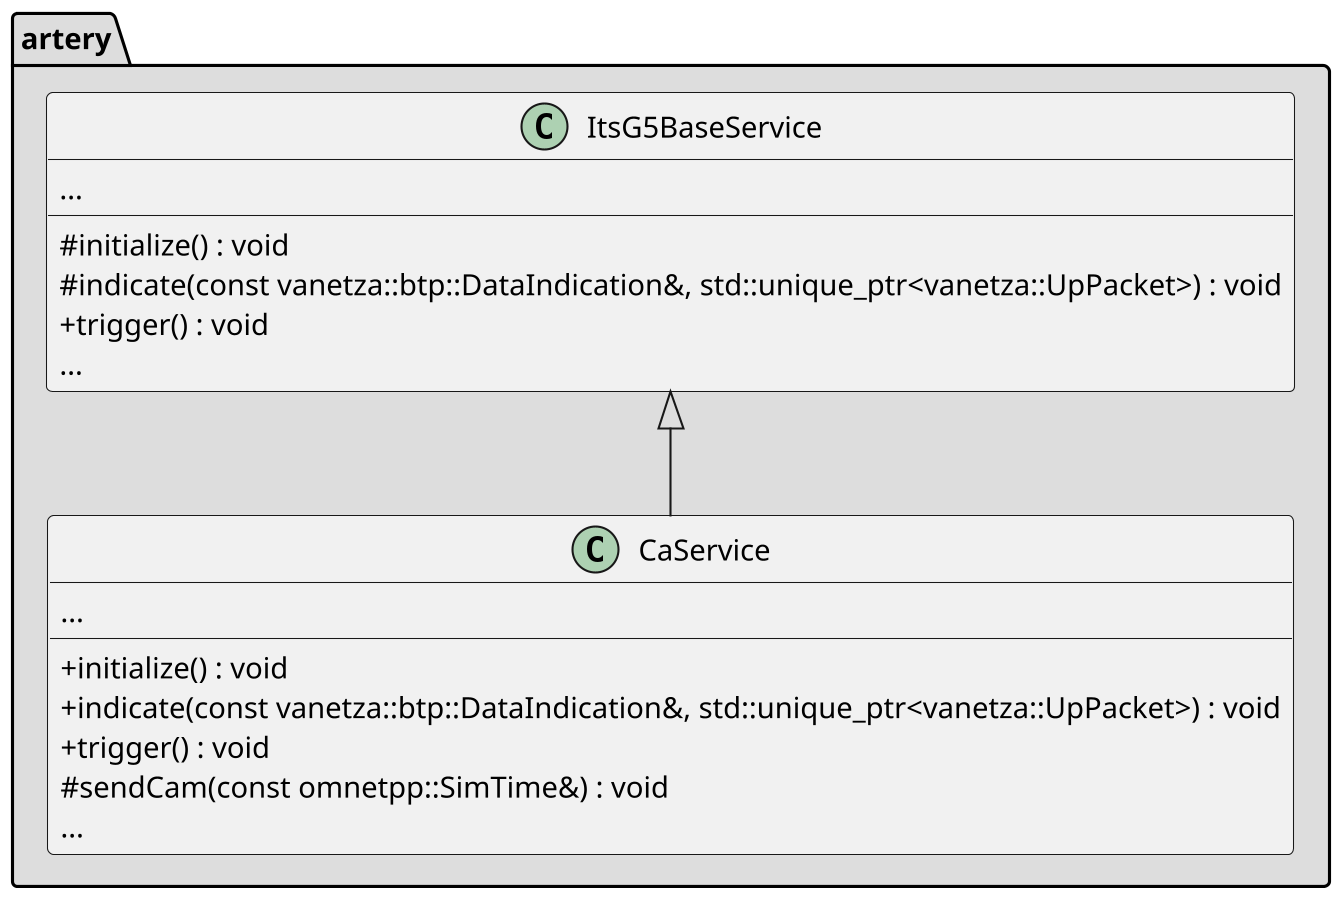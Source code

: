 @startuml CaService
skinparam classAttributeIconSize 0
skinparam backgroundcolor transparent
skinparam dpi 200
set namespaceSeparator ::

namespace artery #DDDDDD {
    class artery::ItsG5BaseService {
        {field} ...
        #initialize() : void
        #indicate(const vanetza::btp::DataIndication&, std::unique_ptr<vanetza::UpPacket>) : void
        +trigger() : void
        {method} ...
    }

    class artery::CaService  {
        {field} ...
        +initialize() : void
        +indicate(const vanetza::btp::DataIndication&, std::unique_ptr<vanetza::UpPacket>) : void
        +trigger() : void
        #sendCam(const omnetpp::SimTime&) : void
        {method} ...
    }

    artery::CaService -u-|> artery::ItsG5BaseService
}


@enduml
